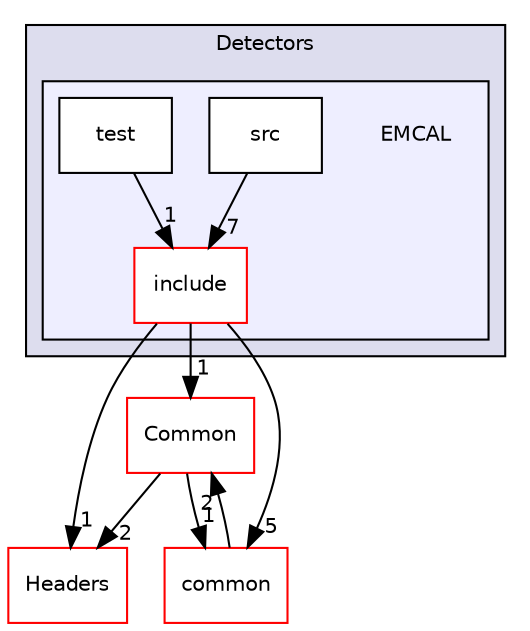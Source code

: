 digraph "/home/travis/build/AliceO2Group/AliceO2/DataFormats/Detectors/EMCAL" {
  bgcolor=transparent;
  compound=true
  node [ fontsize="10", fontname="Helvetica"];
  edge [ labelfontsize="10", labelfontname="Helvetica"];
  subgraph clusterdir_2801adc79bf3c286b1b479858d2cade4 {
    graph [ bgcolor="#ddddee", pencolor="black", label="Detectors" fontname="Helvetica", fontsize="10", URL="dir_2801adc79bf3c286b1b479858d2cade4.html"]
  subgraph clusterdir_ed32e563080284594a91de8f304ad307 {
    graph [ bgcolor="#eeeeff", pencolor="black", label="" URL="dir_ed32e563080284594a91de8f304ad307.html"];
    dir_ed32e563080284594a91de8f304ad307 [shape=plaintext label="EMCAL"];
    dir_3e9d4b8f9a8320be9d9c70c9c7d173dc [shape=box label="include" color="red" fillcolor="white" style="filled" URL="dir_3e9d4b8f9a8320be9d9c70c9c7d173dc.html"];
    dir_aa3521a392a8355f8c849a53d33c1aa7 [shape=box label="src" color="black" fillcolor="white" style="filled" URL="dir_aa3521a392a8355f8c849a53d33c1aa7.html"];
    dir_c007bfa9f1537cc23fde19f8104104ed [shape=box label="test" color="black" fillcolor="white" style="filled" URL="dir_c007bfa9f1537cc23fde19f8104104ed.html"];
  }
  }
  dir_4ab6b4cc6a7edbff49100e9123df213f [shape=box label="Common" color="red" URL="dir_4ab6b4cc6a7edbff49100e9123df213f.html"];
  dir_183e7c4434404fe9096e1bd8673e1fcf [shape=box label="Headers" color="red" URL="dir_183e7c4434404fe9096e1bd8673e1fcf.html"];
  dir_7924ba4398ae4560cd37376e44666c6d [shape=box label="common" color="red" URL="dir_7924ba4398ae4560cd37376e44666c6d.html"];
  dir_aa3521a392a8355f8c849a53d33c1aa7->dir_3e9d4b8f9a8320be9d9c70c9c7d173dc [headlabel="7", labeldistance=1.5 headhref="dir_000152_000072.html"];
  dir_c007bfa9f1537cc23fde19f8104104ed->dir_3e9d4b8f9a8320be9d9c70c9c7d173dc [headlabel="1", labeldistance=1.5 headhref="dir_000168_000072.html"];
  dir_4ab6b4cc6a7edbff49100e9123df213f->dir_183e7c4434404fe9096e1bd8673e1fcf [headlabel="2", labeldistance=1.5 headhref="dir_000012_000059.html"];
  dir_4ab6b4cc6a7edbff49100e9123df213f->dir_7924ba4398ae4560cd37376e44666c6d [headlabel="1", labeldistance=1.5 headhref="dir_000012_000056.html"];
  dir_3e9d4b8f9a8320be9d9c70c9c7d173dc->dir_4ab6b4cc6a7edbff49100e9123df213f [headlabel="1", labeldistance=1.5 headhref="dir_000072_000012.html"];
  dir_3e9d4b8f9a8320be9d9c70c9c7d173dc->dir_183e7c4434404fe9096e1bd8673e1fcf [headlabel="1", labeldistance=1.5 headhref="dir_000072_000059.html"];
  dir_3e9d4b8f9a8320be9d9c70c9c7d173dc->dir_7924ba4398ae4560cd37376e44666c6d [headlabel="5", labeldistance=1.5 headhref="dir_000072_000056.html"];
  dir_7924ba4398ae4560cd37376e44666c6d->dir_4ab6b4cc6a7edbff49100e9123df213f [headlabel="2", labeldistance=1.5 headhref="dir_000056_000012.html"];
}
